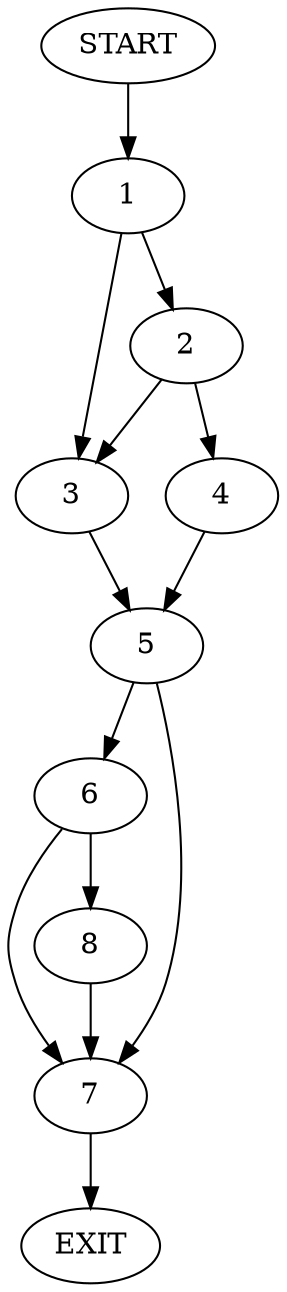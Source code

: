digraph {
0 [label="START"]
9 [label="EXIT"]
0 -> 1
1 -> 2
1 -> 3
2 -> 3
2 -> 4
3 -> 5
4 -> 5
5 -> 6
5 -> 7
6 -> 7
6 -> 8
7 -> 9
8 -> 7
}
